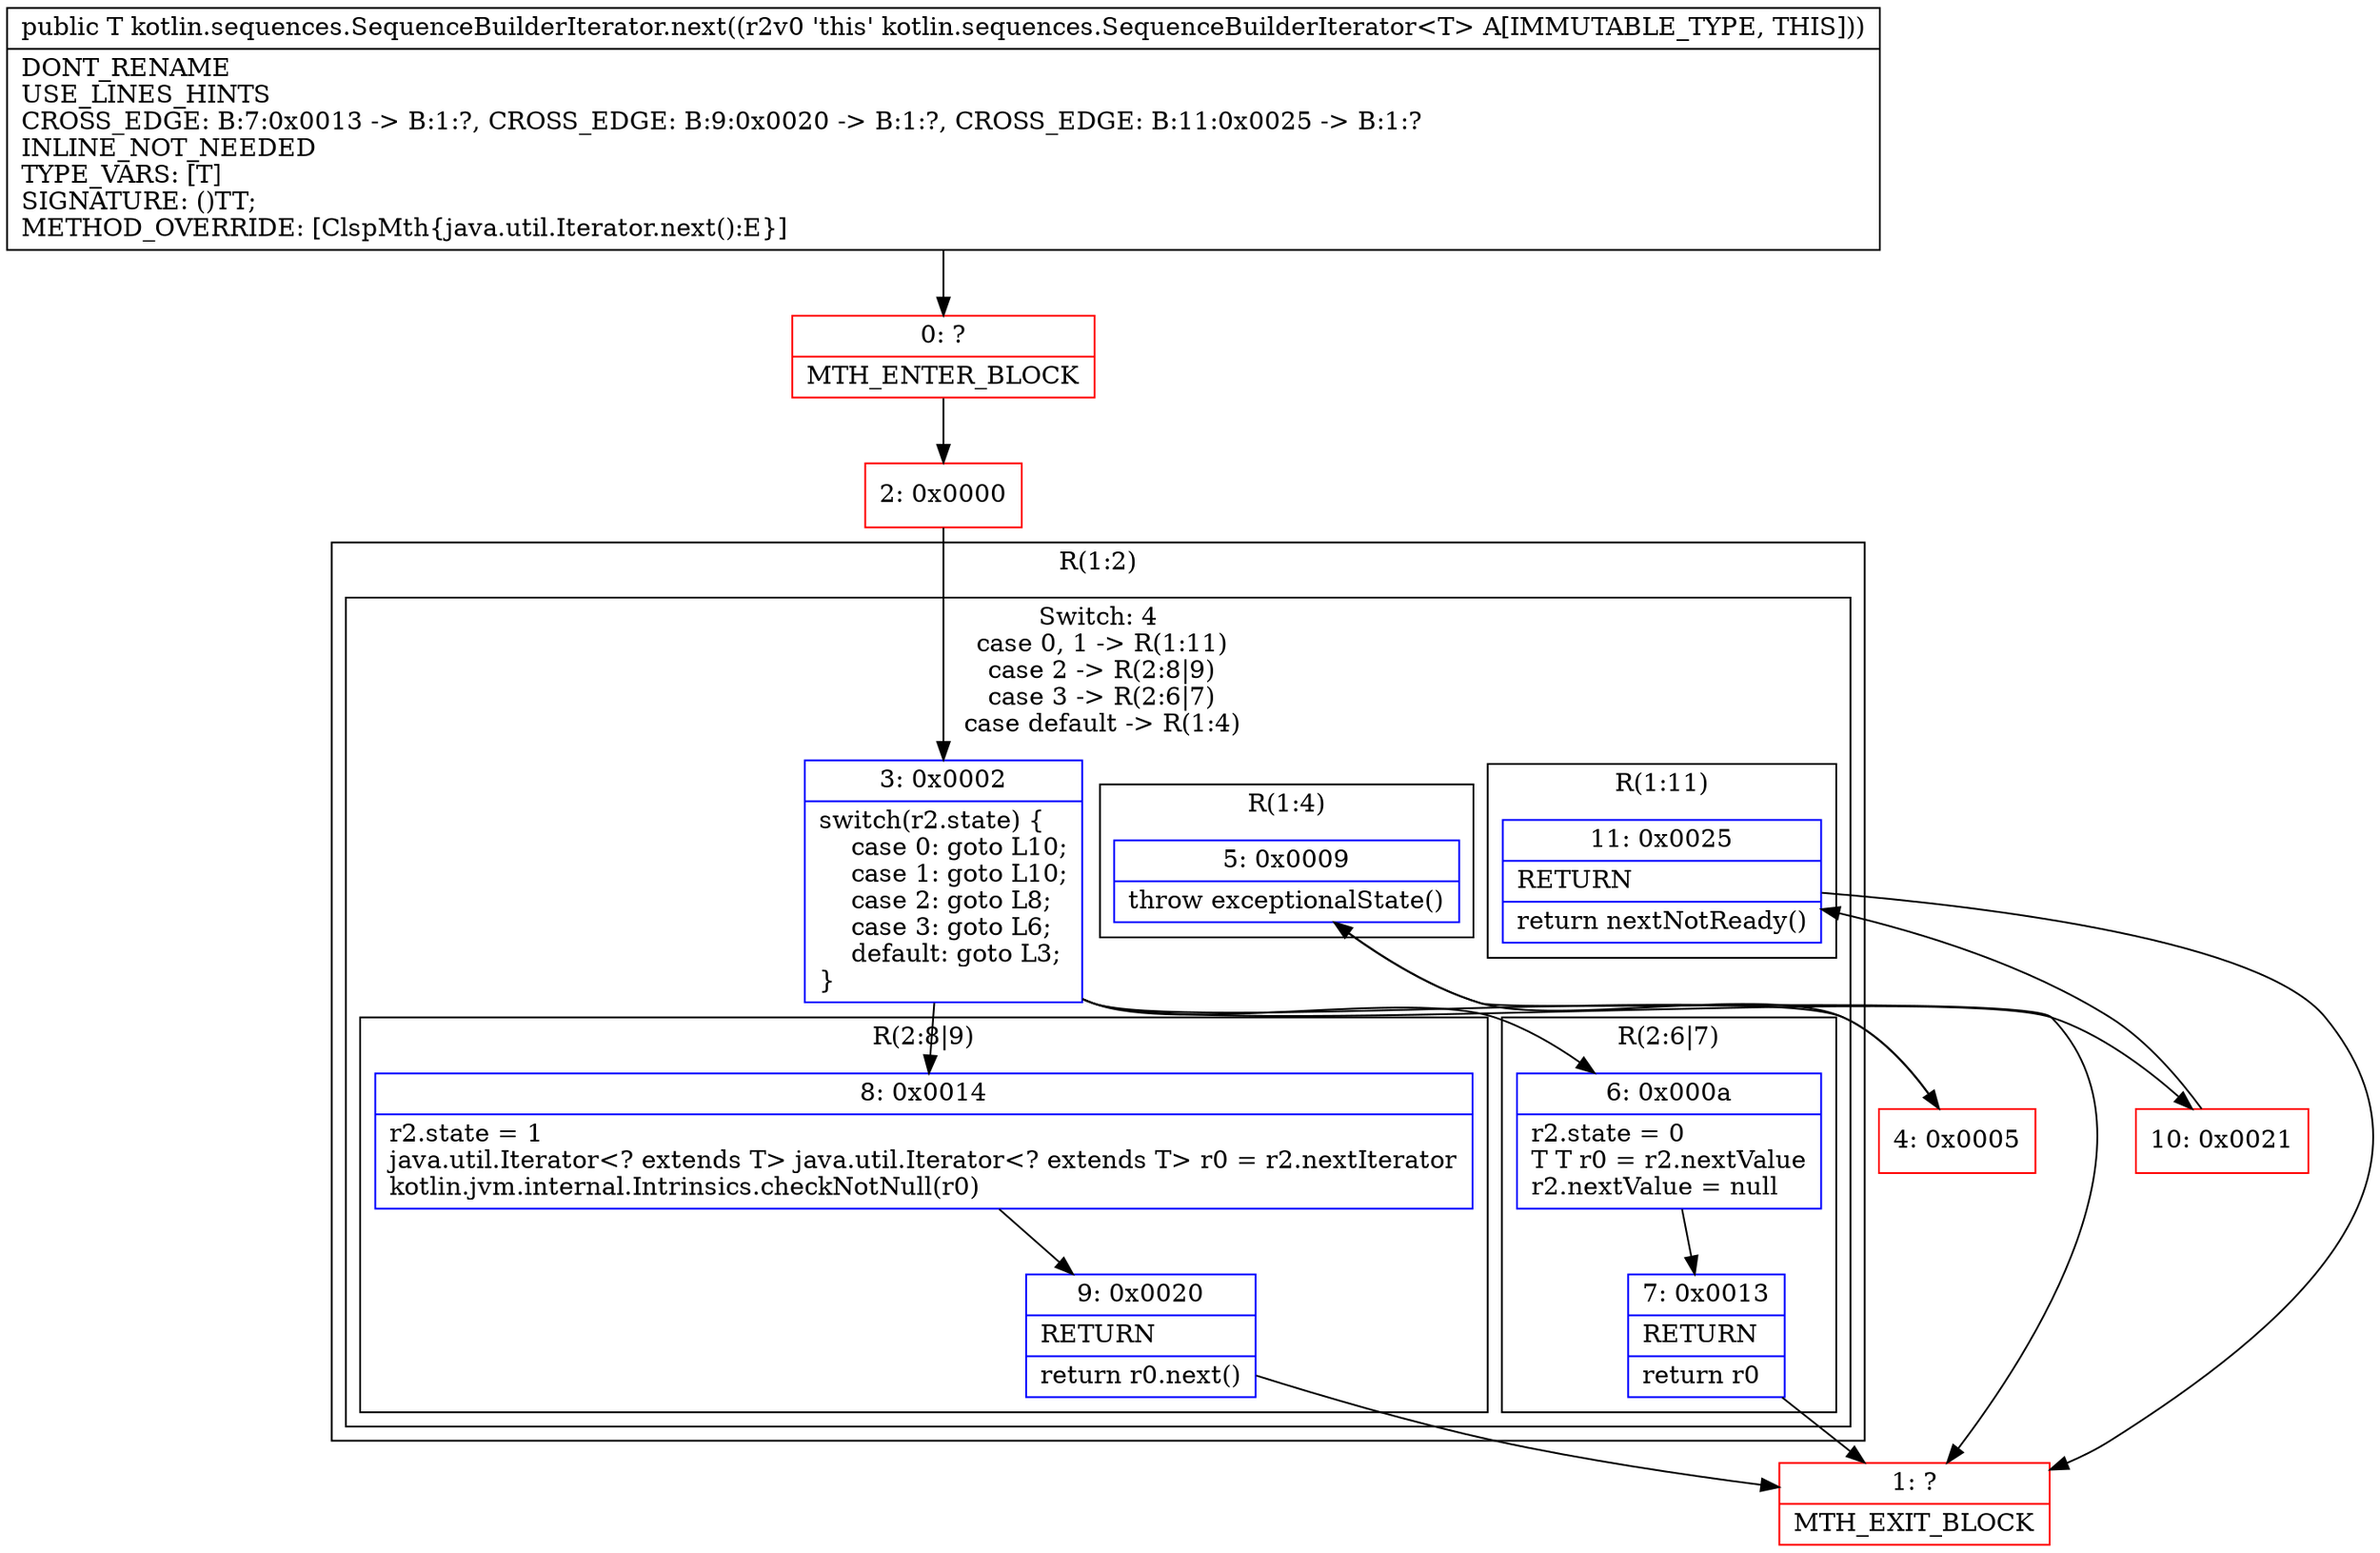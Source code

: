 digraph "CFG forkotlin.sequences.SequenceBuilderIterator.next()Ljava\/lang\/Object;" {
subgraph cluster_Region_2006217376 {
label = "R(1:2)";
node [shape=record,color=blue];
subgraph cluster_SwitchRegion_87213688 {
label = "Switch: 4
 case 0, 1 -> R(1:11)
 case 2 -> R(2:8|9)
 case 3 -> R(2:6|7)
 case default -> R(1:4)";
node [shape=record,color=blue];
Node_3 [shape=record,label="{3\:\ 0x0002|switch(r2.state) \{\l    case 0: goto L10;\l    case 1: goto L10;\l    case 2: goto L8;\l    case 3: goto L6;\l    default: goto L3;\l\}\l}"];
subgraph cluster_Region_405194335 {
label = "R(1:11)";
node [shape=record,color=blue];
Node_11 [shape=record,label="{11\:\ 0x0025|RETURN\l|return nextNotReady()\l}"];
}
subgraph cluster_Region_1581161048 {
label = "R(2:8|9)";
node [shape=record,color=blue];
Node_8 [shape=record,label="{8\:\ 0x0014|r2.state = 1\ljava.util.Iterator\<? extends T\> java.util.Iterator\<? extends T\> r0 = r2.nextIterator\lkotlin.jvm.internal.Intrinsics.checkNotNull(r0)\l}"];
Node_9 [shape=record,label="{9\:\ 0x0020|RETURN\l|return r0.next()\l}"];
}
subgraph cluster_Region_1745081134 {
label = "R(2:6|7)";
node [shape=record,color=blue];
Node_6 [shape=record,label="{6\:\ 0x000a|r2.state = 0\lT T r0 = r2.nextValue\lr2.nextValue = null\l}"];
Node_7 [shape=record,label="{7\:\ 0x0013|RETURN\l|return r0\l}"];
}
subgraph cluster_Region_111702843 {
label = "R(1:4)";
node [shape=record,color=blue];
Node_5 [shape=record,label="{5\:\ 0x0009|throw exceptionalState()\l}"];
}
}
}
Node_0 [shape=record,color=red,label="{0\:\ ?|MTH_ENTER_BLOCK\l}"];
Node_2 [shape=record,color=red,label="{2\:\ 0x0000}"];
Node_4 [shape=record,color=red,label="{4\:\ 0x0005}"];
Node_1 [shape=record,color=red,label="{1\:\ ?|MTH_EXIT_BLOCK\l}"];
Node_10 [shape=record,color=red,label="{10\:\ 0x0021}"];
MethodNode[shape=record,label="{public T kotlin.sequences.SequenceBuilderIterator.next((r2v0 'this' kotlin.sequences.SequenceBuilderIterator\<T\> A[IMMUTABLE_TYPE, THIS]))  | DONT_RENAME\lUSE_LINES_HINTS\lCROSS_EDGE: B:7:0x0013 \-\> B:1:?, CROSS_EDGE: B:9:0x0020 \-\> B:1:?, CROSS_EDGE: B:11:0x0025 \-\> B:1:?\lINLINE_NOT_NEEDED\lTYPE_VARS: [T]\lSIGNATURE: ()TT;\lMETHOD_OVERRIDE: [ClspMth\{java.util.Iterator.next():E\}]\l}"];
MethodNode -> Node_0;Node_3 -> Node_4;
Node_3 -> Node_6;
Node_3 -> Node_8;
Node_3 -> Node_10;
Node_11 -> Node_1;
Node_8 -> Node_9;
Node_9 -> Node_1;
Node_6 -> Node_7;
Node_7 -> Node_1;
Node_5 -> Node_1;
Node_0 -> Node_2;
Node_2 -> Node_3;
Node_4 -> Node_5;
Node_10 -> Node_11;
}

